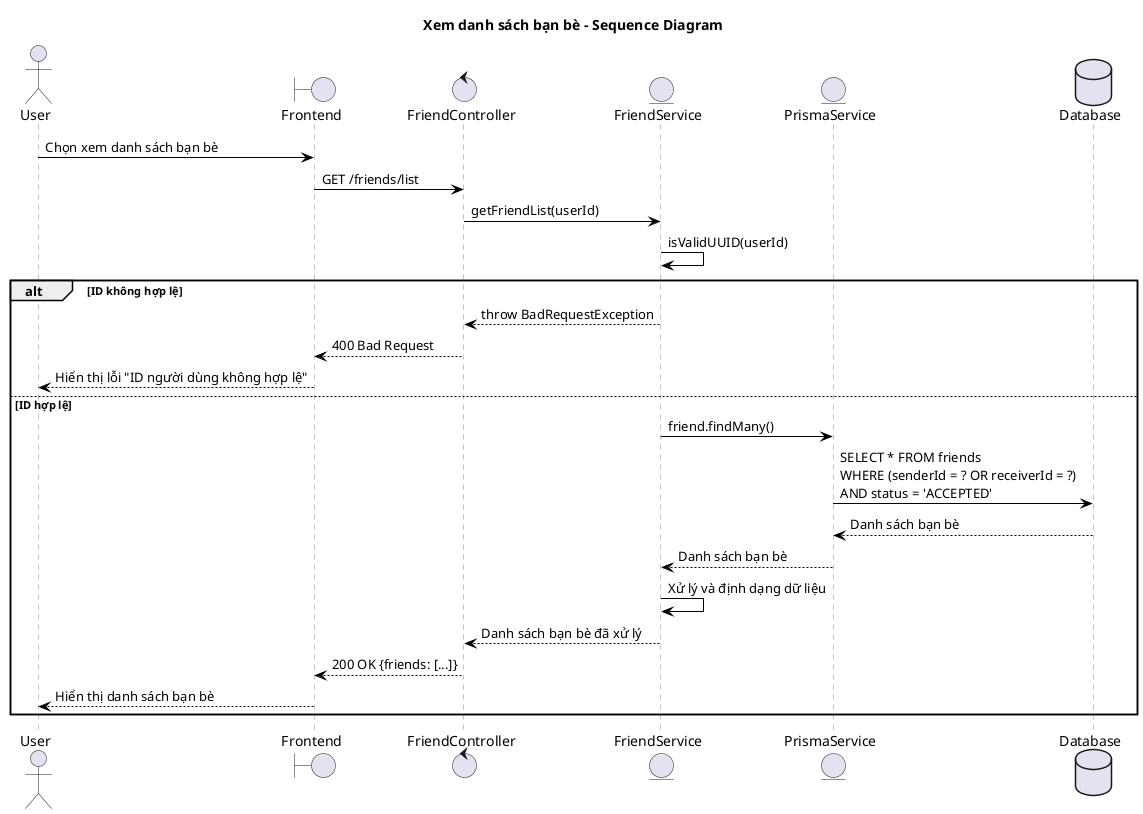 @startuml Xem danh sách bạn bè - Sequence Diagram
title Xem danh sách bạn bè - Sequence Diagram

skinparam sequenceParticipant {
    BorderColor grey
    BackgroundColor white
    FontColor black
}

skinparam sequenceLifeLine {
    BorderColor grey
    BackgroundColor white
}

skinparam sequenceArrow {
    Color black
}

actor User
boundary "Frontend" as Frontend
control "FriendController" as Controller
entity "FriendService" as Service
entity "PrismaService" as Prisma
database "Database" as DB

User -> Frontend: Chọn xem danh sách bạn bè
Frontend -> Controller: GET /friends/list

Controller -> Service: getFriendList(userId)

Service -> Service: isValidUUID(userId)
alt ID không hợp lệ
    Service --> Controller: throw BadRequestException
    Controller --> Frontend: 400 Bad Request
    Frontend --> User: Hiển thị lỗi "ID người dùng không hợp lệ"
else ID hợp lệ
    Service -> Prisma: friend.findMany()
    Prisma -> DB: SELECT * FROM friends\nWHERE (senderId = ? OR receiverId = ?)\nAND status = 'ACCEPTED'
    DB --> Prisma: Danh sách bạn bè
    Prisma --> Service: Danh sách bạn bè

    Service -> Service: Xử lý và định dạng dữ liệu
    Service --> Controller: Danh sách bạn bè đã xử lý
    Controller --> Frontend: 200 OK {friends: [...]}
    Frontend --> User: Hiển thị danh sách bạn bè
end

@enduml
